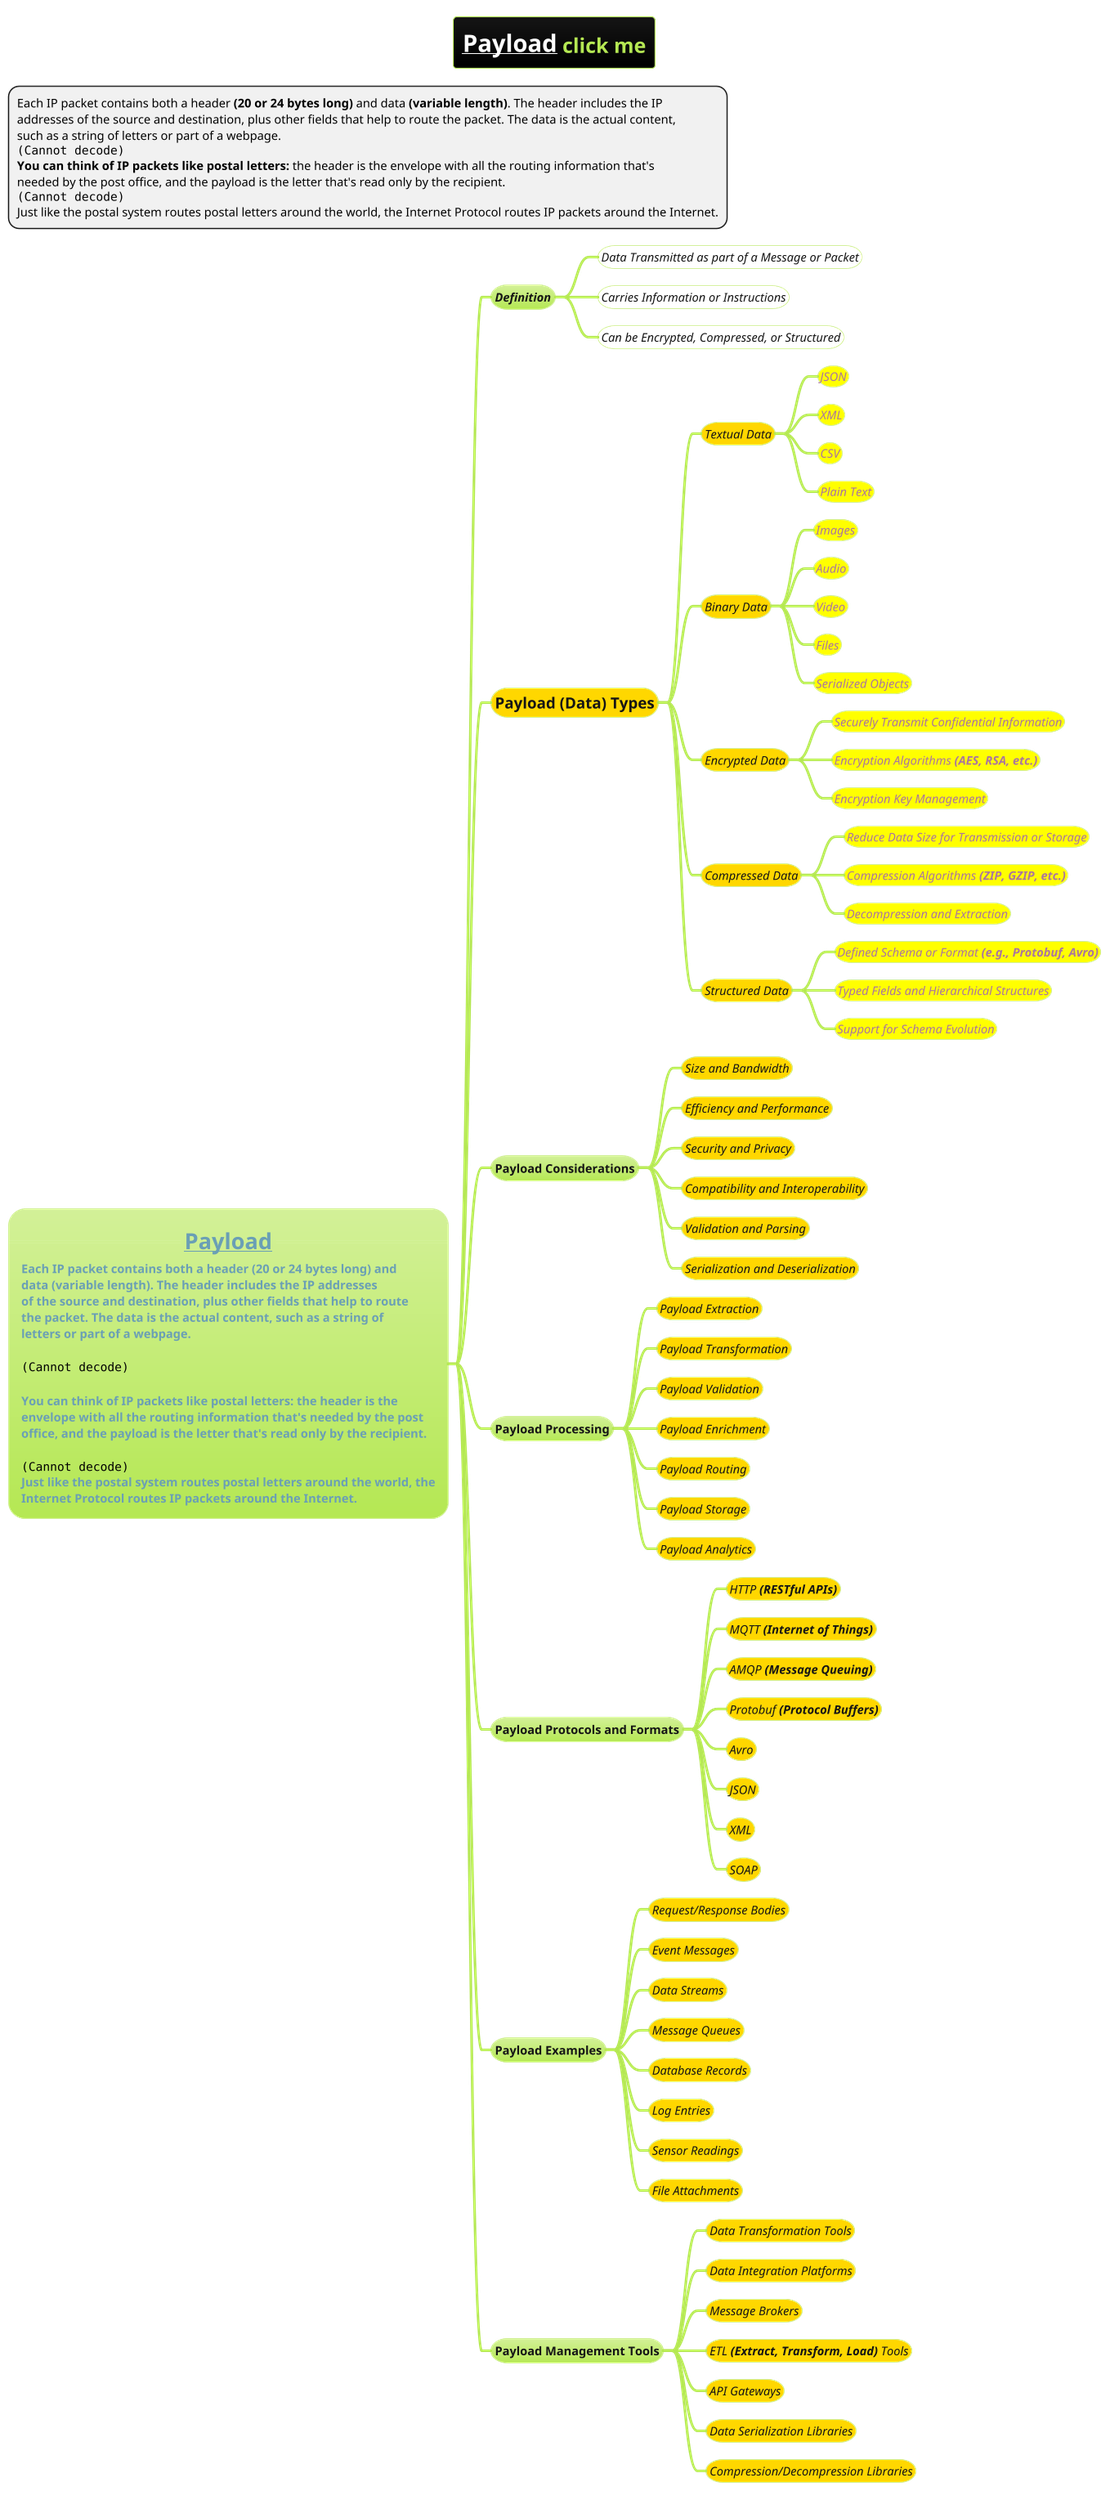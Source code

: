 @startmindmap
title =__[[https://www.khanacademy.org/computing/computers-and-internet/xcae6f4a7ff015e7d:the-internet/xcae6f4a7ff015e7d:routing-with-redundancy/a/ip-packets Payload]]__ click me
*:Each IP packet contains both a header **(20 or 24 bytes long)** and data **(variable length)**. The header includes the IP
addresses of the source and destination, plus other fields that help to route the packet. The data is the actual content,
such as a string of letters or part of a webpage.
<img:images/img_2.png>
**You can think of IP packets like postal letters:** the header is the envelope with all the routing information that's
needed by the post office, and the payload is the letter that's read only by the recipient.
<img:images/img_3.png>
Just like the postal system routes postal letters around the world, the Internet Protocol routes IP packets around the Internet.;

!theme hacker

*:==<size:26>__Payload__==
<size:14>Each IP packet contains both a header **(20 or 24 bytes long)** and
<size:14>data **(variable length)**. The header includes the IP addresses
<size:14>of the source and destination, plus other fields that help to route
<size:14>the packet. The data is the actual content, such as a string of
<size:14>letters or part of a webpage.

<img:images/img_2.png>

<size:14>**You can think of IP packets like postal letters:** the header is the
<size:14>envelope with all the routing information that's needed by the post
<size:14>office, and the payload is the letter that's read only by the recipient.

<img:images/img_3.png>
<size:14>Just like the postal system routes postal letters around the world, the
<size:14>Internet Protocol routes IP packets around the Internet.;

** ====Definition
***[#white] ====<size:14>Data Transmitted as part of a Message or Packet
***[#white] ====<size:14>Carries Information or Instructions
***[#white] ====<size:14>Can be Encrypted, Compressed, or Structured
**[#gold] =Payload (Data) Types
***[#gold] ====<size:14>Textual Data
****[#yellow] ====<size:14>JSON
****[#yellow] ====<size:14>XML
****[#yellow] ====<size:14>CSV
****[#yellow] ====<size:14>Plain Text
***[#gold] ====<size:14>Binary Data
****[#yellow] ====<size:14>Images
****[#yellow] ====<size:14>Audio
****[#yellow] ====<size:14>Video
****[#yellow] ====<size:14>Files
****[#yellow] ====<size:14>Serialized Objects
***[#gold] ====<size:14>Encrypted Data
****[#yellow] ====<size:14>Securely Transmit Confidential Information
****[#yellow] ====<size:14>Encryption Algorithms **(AES, RSA, etc.)**
****[#yellow] ====<size:14>Encryption Key Management
***[#gold] ====<size:14>Compressed Data
****[#yellow] ====<size:14>Reduce Data Size for Transmission or Storage
****[#yellow] ====<size:14>Compression Algorithms **(ZIP, GZIP, etc.)**
****[#yellow] ====<size:14>Decompression and Extraction
***[#gold] ====<size:14>Structured Data
****[#yellow] ====<size:14>Defined Schema or Format **(e.g., Protobuf, Avro)**
****[#yellow] ====<size:14>Typed Fields and Hierarchical Structures
****[#yellow] ====<size:14>Support for Schema Evolution
** Payload Considerations
***[#gold] ====<size:14>Size and Bandwidth
***[#gold] ====<size:14>Efficiency and Performance
***[#gold] ====<size:14>Security and Privacy
***[#gold] ====<size:14>Compatibility and Interoperability
***[#gold] ====<size:14>Validation and Parsing
***[#gold] ====<size:14>Serialization and Deserialization
** Payload Processing
***[#gold] ====<size:14>Payload Extraction
***[#gold] ====<size:14>Payload Transformation
***[#gold] ====<size:14>Payload Validation
***[#gold] ====<size:14>Payload Enrichment
***[#gold] ====<size:14>Payload Routing
***[#gold] ====<size:14>Payload Storage
***[#gold] ====<size:14>Payload Analytics
** Payload Protocols and Formats
***[#gold] ====<size:14>HTTP **(RESTful APIs)**
***[#gold] ====<size:14>MQTT **(Internet of Things)**
***[#gold] ====<size:14>AMQP **(Message Queuing)**
***[#gold] ====<size:14>Protobuf **(Protocol Buffers)**
***[#gold] ====<size:14>Avro
***[#gold] ====<size:14>JSON
***[#gold] ====<size:14>XML
***[#gold] ====<size:14>SOAP
** Payload Examples
***[#gold] ====<size:14>Request/Response Bodies
***[#gold] ====<size:14>Event Messages
***[#gold] ====<size:14>Data Streams
***[#gold] ====<size:14>Message Queues
***[#gold] ====<size:14>Database Records
***[#gold] ====<size:14>Log Entries
***[#gold] ====<size:14>Sensor Readings
***[#gold] ====<size:14>File Attachments
** Payload Management Tools
***[#gold] ====<size:14>Data Transformation Tools
***[#gold] ====<size:14>Data Integration Platforms
***[#gold] ====<size:14>Message Brokers
***[#gold] ====<size:14>ETL **(Extract, Transform, Load)** Tools
***[#gold] ====<size:14>API Gateways
***[#gold] ====<size:14>Data Serialization Libraries
***[#gold] ====<size:14>Compression/Decompression Libraries

@endmindmap
